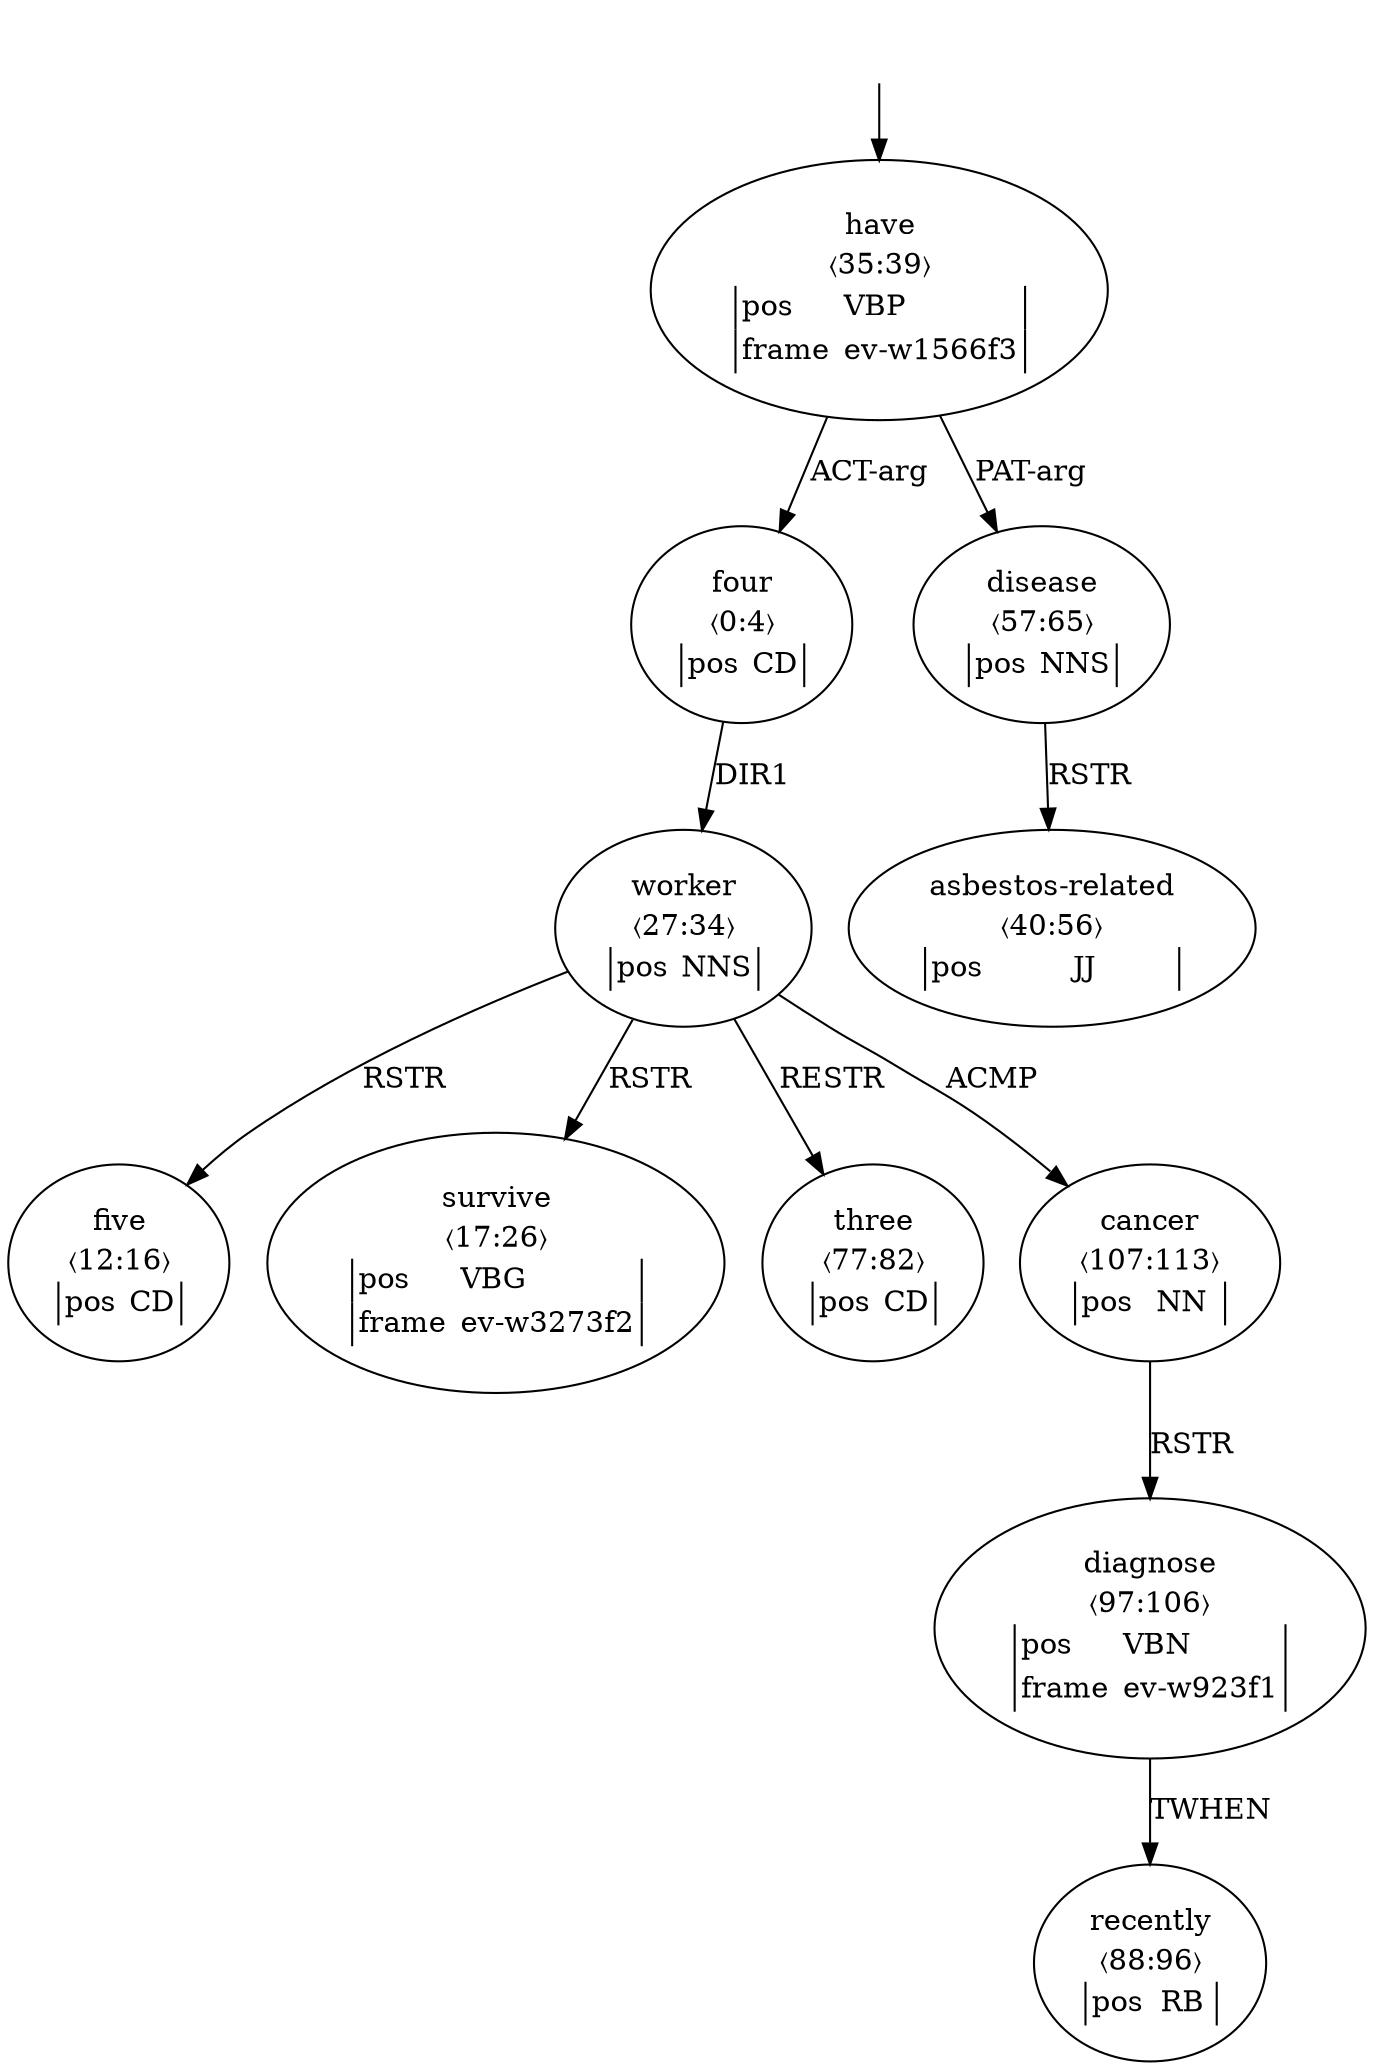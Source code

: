 digraph "20003014" {
  top [ style=invis ];
  top -> 6;
  0 [ label=<<table align="center" border="0" cellspacing="0"><tr><td colspan="2">four</td></tr><tr><td colspan="2">〈0:4〉</td></tr><tr><td sides="l" border="1" align="left">pos</td><td sides="r" border="1" align="left">CD</td></tr></table>> ];
  3 [ label=<<table align="center" border="0" cellspacing="0"><tr><td colspan="2">five</td></tr><tr><td colspan="2">〈12:16〉</td></tr><tr><td sides="l" border="1" align="left">pos</td><td sides="r" border="1" align="left">CD</td></tr></table>> ];
  4 [ label=<<table align="center" border="0" cellspacing="0"><tr><td colspan="2">survive</td></tr><tr><td colspan="2">〈17:26〉</td></tr><tr><td sides="l" border="1" align="left">pos</td><td sides="r" border="1" align="left">VBG</td></tr><tr><td sides="l" border="1" align="left">frame</td><td sides="r" border="1" align="left">ev-w3273f2</td></tr></table>> ];
  5 [ label=<<table align="center" border="0" cellspacing="0"><tr><td colspan="2">worker</td></tr><tr><td colspan="2">〈27:34〉</td></tr><tr><td sides="l" border="1" align="left">pos</td><td sides="r" border="1" align="left">NNS</td></tr></table>> ];
  6 [ label=<<table align="center" border="0" cellspacing="0"><tr><td colspan="2">have</td></tr><tr><td colspan="2">〈35:39〉</td></tr><tr><td sides="l" border="1" align="left">pos</td><td sides="r" border="1" align="left">VBP</td></tr><tr><td sides="l" border="1" align="left">frame</td><td sides="r" border="1" align="left">ev-w1566f3</td></tr></table>> ];
  7 [ label=<<table align="center" border="0" cellspacing="0"><tr><td colspan="2">asbestos-related</td></tr><tr><td colspan="2">〈40:56〉</td></tr><tr><td sides="l" border="1" align="left">pos</td><td sides="r" border="1" align="left">JJ</td></tr></table>> ];
  8 [ label=<<table align="center" border="0" cellspacing="0"><tr><td colspan="2">disease</td></tr><tr><td colspan="2">〈57:65〉</td></tr><tr><td sides="l" border="1" align="left">pos</td><td sides="r" border="1" align="left">NNS</td></tr></table>> ];
  11 [ label=<<table align="center" border="0" cellspacing="0"><tr><td colspan="2">three</td></tr><tr><td colspan="2">〈77:82〉</td></tr><tr><td sides="l" border="1" align="left">pos</td><td sides="r" border="1" align="left">CD</td></tr></table>> ];
  13 [ label=<<table align="center" border="0" cellspacing="0"><tr><td colspan="2">recently</td></tr><tr><td colspan="2">〈88:96〉</td></tr><tr><td sides="l" border="1" align="left">pos</td><td sides="r" border="1" align="left">RB</td></tr></table>> ];
  14 [ label=<<table align="center" border="0" cellspacing="0"><tr><td colspan="2">diagnose</td></tr><tr><td colspan="2">〈97:106〉</td></tr><tr><td sides="l" border="1" align="left">pos</td><td sides="r" border="1" align="left">VBN</td></tr><tr><td sides="l" border="1" align="left">frame</td><td sides="r" border="1" align="left">ev-w923f1</td></tr></table>> ];
  15 [ label=<<table align="center" border="0" cellspacing="0"><tr><td colspan="2">cancer</td></tr><tr><td colspan="2">〈107:113〉</td></tr><tr><td sides="l" border="1" align="left">pos</td><td sides="r" border="1" align="left">NN</td></tr></table>> ];
  0 -> 5 [ label="DIR1" ];
  14 -> 13 [ label="TWHEN" ];
  5 -> 15 [ label="ACMP" ];
  5 -> 4 [ label="RSTR" ];
  8 -> 7 [ label="RSTR" ];
  6 -> 8 [ label="PAT-arg" ];
  5 -> 3 [ label="RSTR" ];
  6 -> 0 [ label="ACT-arg" ];
  15 -> 14 [ label="RSTR" ];
  5 -> 11 [ label="RESTR" ];
}

